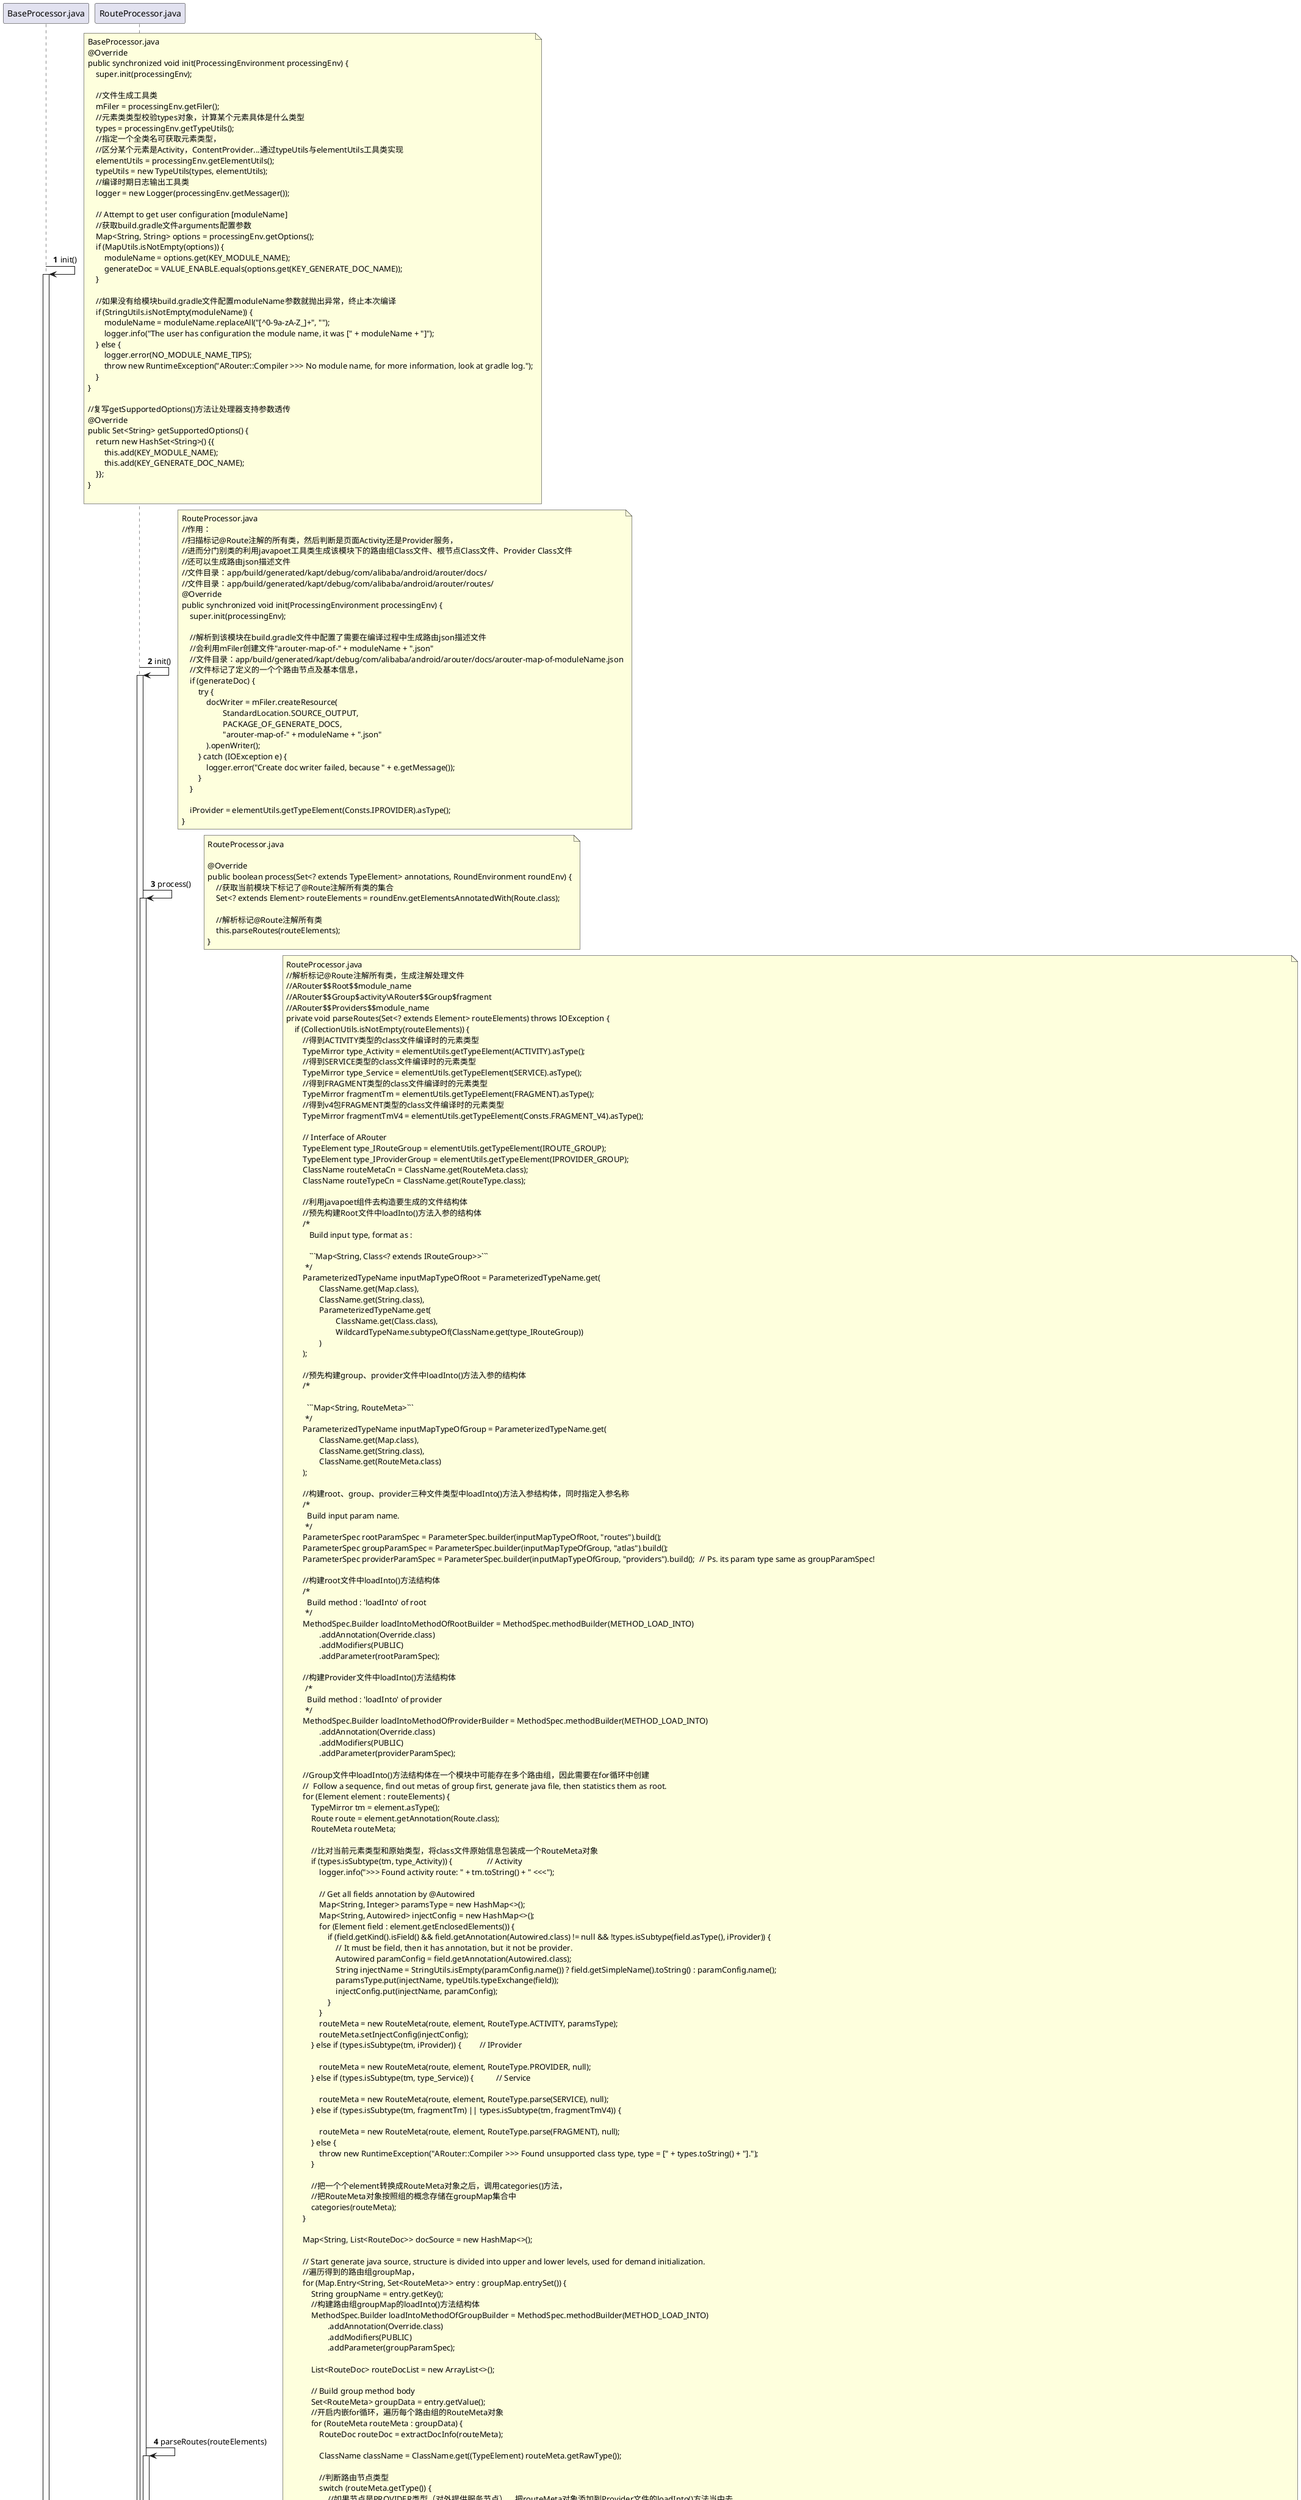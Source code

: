 @startuml
'https://plantuml.com/sequence-diagram

autonumber

BaseProcessor.java -> BaseProcessor.java: init()
activate BaseProcessor.java
note right
BaseProcessor.java
@Override
public synchronized void init(ProcessingEnvironment processingEnv) {
    super.init(processingEnv);

    //文件生成工具类
    mFiler = processingEnv.getFiler();
    //元素类类型校验types对象，计算某个元素具体是什么类型
    types = processingEnv.getTypeUtils();
    //指定一个全类名可获取元素类型，
    //区分某个元素是Activity，ContentProvider...通过typeUtils与elementUtils工具类实现
    elementUtils = processingEnv.getElementUtils();
    typeUtils = new TypeUtils(types, elementUtils);
    //编译时期日志输出工具类
    logger = new Logger(processingEnv.getMessager());

    // Attempt to get user configuration [moduleName]
    //获取build.gradle文件arguments配置参数
    Map<String, String> options = processingEnv.getOptions();
    if (MapUtils.isNotEmpty(options)) {
        moduleName = options.get(KEY_MODULE_NAME);
        generateDoc = VALUE_ENABLE.equals(options.get(KEY_GENERATE_DOC_NAME));
    }

    //如果没有给模块build.gradle文件配置moduleName参数就抛出异常，终止本次编译
    if (StringUtils.isNotEmpty(moduleName)) {
        moduleName = moduleName.replaceAll("[^0-9a-zA-Z_]+", "");
        logger.info("The user has configuration the module name, it was [" + moduleName + "]");
    } else {
        logger.error(NO_MODULE_NAME_TIPS);
        throw new RuntimeException("ARouter::Compiler >>> No module name, for more information, look at gradle log.");
    }
}

//复写getSupportedOptions()方法让处理器支持参数透传
@Override
public Set<String> getSupportedOptions() {
    return new HashSet<String>() {{
        this.add(KEY_MODULE_NAME);
        this.add(KEY_GENERATE_DOC_NAME);
    }};
}

end note

'RouteProcessor注解处理器如何在编译器处理@Route注解
RouteProcessor.java -> RouteProcessor.java: init()
activate RouteProcessor.java
note right
RouteProcessor.java
//作用：
//扫描标记@Route注解的所有类，然后判断是页面Activity还是Provider服务，
//进而分门别类的利用javapoet工具类生成该模块下的路由组Class文件、根节点Class文件、Provider Class文件
//还可以生成路由json描述文件
//文件目录：app/build/generated/kapt/debug/com/alibaba/android/arouter/docs/
//文件目录：app/build/generated/kapt/debug/com/alibaba/android/arouter/routes/
@Override
public synchronized void init(ProcessingEnvironment processingEnv) {
    super.init(processingEnv);

    //解析到该模块在build.gradle文件中配置了需要在编译过程中生成路由json描述文件
    //会利用mFiler创建文件"arouter-map-of-" + moduleName + ".json"
    //文件目录：app/build/generated/kapt/debug/com/alibaba/android/arouter/docs/arouter-map-of-moduleName.json
    //文件标记了定义的一个个路由节点及基本信息，
    if (generateDoc) {
        try {
            docWriter = mFiler.createResource(
                    StandardLocation.SOURCE_OUTPUT,
                    PACKAGE_OF_GENERATE_DOCS,
                    "arouter-map-of-" + moduleName + ".json"
            ).openWriter();
        } catch (IOException e) {
            logger.error("Create doc writer failed, because " + e.getMessage());
        }
    }

    iProvider = elementUtils.getTypeElement(Consts.IPROVIDER).asType();
}
end note

RouteProcessor.java -> RouteProcessor.java: process()
activate RouteProcessor.java
note right
RouteProcessor.java

@Override
public boolean process(Set<? extends TypeElement> annotations, RoundEnvironment roundEnv) {
    //获取当前模块下标记了@Route注解所有类的集合
    Set<? extends Element> routeElements = roundEnv.getElementsAnnotatedWith(Route.class);

    //解析标记@Route注解所有类
    this.parseRoutes(routeElements);
}
end note

RouteProcessor.java -> RouteProcessor.java: parseRoutes(routeElements)
activate RouteProcessor.java
note right
RouteProcessor.java
//解析标记@Route注解所有类，生成注解处理文件
//ARouter$$Root$$module_name
//ARouter$$Group$activity\ARouter$$Group$fragment
//ARouter$$Providers$$module_name
private void parseRoutes(Set<? extends Element> routeElements) throws IOException {
    if (CollectionUtils.isNotEmpty(routeElements)) {
        //得到ACTIVITY类型的class文件编译时的元素类型
        TypeMirror type_Activity = elementUtils.getTypeElement(ACTIVITY).asType();
        //得到SERVICE类型的class文件编译时的元素类型
        TypeMirror type_Service = elementUtils.getTypeElement(SERVICE).asType();
        //得到FRAGMENT类型的class文件编译时的元素类型
        TypeMirror fragmentTm = elementUtils.getTypeElement(FRAGMENT).asType();
        //得到v4包FRAGMENT类型的class文件编译时的元素类型
        TypeMirror fragmentTmV4 = elementUtils.getTypeElement(Consts.FRAGMENT_V4).asType();

        // Interface of ARouter
        TypeElement type_IRouteGroup = elementUtils.getTypeElement(IROUTE_GROUP);
        TypeElement type_IProviderGroup = elementUtils.getTypeElement(IPROVIDER_GROUP);
        ClassName routeMetaCn = ClassName.get(RouteMeta.class);
        ClassName routeTypeCn = ClassName.get(RouteType.class);

        //利用javapoet组件去构造要生成的文件结构体
        //预先构建Root文件中loadInto()方法入参的结构体
        /*
           Build input type, format as :

           ```Map<String, Class<? extends IRouteGroup>>```
         */
        ParameterizedTypeName inputMapTypeOfRoot = ParameterizedTypeName.get(
                ClassName.get(Map.class),
                ClassName.get(String.class),
                ParameterizedTypeName.get(
                        ClassName.get(Class.class),
                        WildcardTypeName.subtypeOf(ClassName.get(type_IRouteGroup))
                )
        );

        //预先构建group、provider文件中loadInto()方法入参的结构体
        /*

          ```Map<String, RouteMeta>```
         */
        ParameterizedTypeName inputMapTypeOfGroup = ParameterizedTypeName.get(
                ClassName.get(Map.class),
                ClassName.get(String.class),
                ClassName.get(RouteMeta.class)
        );

        //构建root、group、provider三种文件类型中loadInto()方法入参结构体，同时指定入参名称
        /*
          Build input param name.
         */
        ParameterSpec rootParamSpec = ParameterSpec.builder(inputMapTypeOfRoot, "routes").build();
        ParameterSpec groupParamSpec = ParameterSpec.builder(inputMapTypeOfGroup, "atlas").build();
        ParameterSpec providerParamSpec = ParameterSpec.builder(inputMapTypeOfGroup, "providers").build();  // Ps. its param type same as groupParamSpec!

        //构建root文件中loadInto()方法结构体
        /*
          Build method : 'loadInto' of root
         */
        MethodSpec.Builder loadIntoMethodOfRootBuilder = MethodSpec.methodBuilder(METHOD_LOAD_INTO)
                .addAnnotation(Override.class)
                .addModifiers(PUBLIC)
                .addParameter(rootParamSpec);

        //构建Provider文件中loadInto()方法结构体
         /*
          Build method : 'loadInto' of provider
         */
        MethodSpec.Builder loadIntoMethodOfProviderBuilder = MethodSpec.methodBuilder(METHOD_LOAD_INTO)
                .addAnnotation(Override.class)
                .addModifiers(PUBLIC)
                .addParameter(providerParamSpec);

        //Group文件中loadInto()方法结构体在一个模块中可能存在多个路由组，因此需要在for循环中创建
        //  Follow a sequence, find out metas of group first, generate java file, then statistics them as root.
        for (Element element : routeElements) {
            TypeMirror tm = element.asType();
            Route route = element.getAnnotation(Route.class);
            RouteMeta routeMeta;

            //比对当前元素类型和原始类型，将class文件原始信息包装成一个RouteMeta对象
            if (types.isSubtype(tm, type_Activity)) {                 // Activity
                logger.info(">>> Found activity route: " + tm.toString() + " <<<");

                // Get all fields annotation by @Autowired
                Map<String, Integer> paramsType = new HashMap<>();
                Map<String, Autowired> injectConfig = new HashMap<>();
                for (Element field : element.getEnclosedElements()) {
                    if (field.getKind().isField() && field.getAnnotation(Autowired.class) != null && !types.isSubtype(field.asType(), iProvider)) {
                        // It must be field, then it has annotation, but it not be provider.
                        Autowired paramConfig = field.getAnnotation(Autowired.class);
                        String injectName = StringUtils.isEmpty(paramConfig.name()) ? field.getSimpleName().toString() : paramConfig.name();
                        paramsType.put(injectName, typeUtils.typeExchange(field));
                        injectConfig.put(injectName, paramConfig);
                    }
                }
                routeMeta = new RouteMeta(route, element, RouteType.ACTIVITY, paramsType);
                routeMeta.setInjectConfig(injectConfig);
            } else if (types.isSubtype(tm, iProvider)) {         // IProvider

                routeMeta = new RouteMeta(route, element, RouteType.PROVIDER, null);
            } else if (types.isSubtype(tm, type_Service)) {           // Service

                routeMeta = new RouteMeta(route, element, RouteType.parse(SERVICE), null);
            } else if (types.isSubtype(tm, fragmentTm) || types.isSubtype(tm, fragmentTmV4)) {

                routeMeta = new RouteMeta(route, element, RouteType.parse(FRAGMENT), null);
            } else {
                throw new RuntimeException("ARouter::Compiler >>> Found unsupported class type, type = [" + types.toString() + "].");
            }

            //把一个个element转换成RouteMeta对象之后，调用categories()方法，
            //把RouteMeta对象按照组的概念存储在groupMap集合中
            categories(routeMeta);
        }

        Map<String, List<RouteDoc>> docSource = new HashMap<>();

        // Start generate java source, structure is divided into upper and lower levels, used for demand initialization.
        //遍历得到的路由组groupMap，
        for (Map.Entry<String, Set<RouteMeta>> entry : groupMap.entrySet()) {
            String groupName = entry.getKey();
            //构建路由组groupMap的loadInto()方法结构体
            MethodSpec.Builder loadIntoMethodOfGroupBuilder = MethodSpec.methodBuilder(METHOD_LOAD_INTO)
                    .addAnnotation(Override.class)
                    .addModifiers(PUBLIC)
                    .addParameter(groupParamSpec);

            List<RouteDoc> routeDocList = new ArrayList<>();

            // Build group method body
            Set<RouteMeta> groupData = entry.getValue();
            //开启内嵌for循环，遍历每个路由组的RouteMeta对象
            for (RouteMeta routeMeta : groupData) {
                RouteDoc routeDoc = extractDocInfo(routeMeta);

                ClassName className = ClassName.get((TypeElement) routeMeta.getRawType());

                //判断路由节点类型
                switch (routeMeta.getType()) {
                    //如果节点是PROVIDER类型（对外提供服务节点），把routeMeta对象添加到Provider文件的loadInto()方法当中去
                    case PROVIDER:  // Need cache provider's super class
                        List<? extends TypeMirror> interfaces = ((TypeElement) routeMeta.getRawType()).getInterfaces();
                        for (TypeMirror tm : interfaces) {
                            routeDoc.addPrototype(tm.toString());

                            if (types.isSameType(tm, iProvider)) {   // Its implements iProvider interface himself.
                                // This interface extend the IProvider, so it can be used for mark provider
                                loadIntoMethodOfProviderBuilder.addStatement(
                                        "providers.put($S, $T.build($T." + routeMeta.getType() + ", $T.class, $S, $S, null, " + routeMeta.getPriority() + ", " + routeMeta.getExtra() + "))",
                                        (routeMeta.getRawType()).toString(),
                                        routeMetaCn,
                                        routeTypeCn,
                                        className,
                                        routeMeta.getPath(),
                                        routeMeta.getGroup());
                            } else if (types.isSubtype(tm, iProvider)) {
                                // This interface extend the IProvider, so it can be used for mark provider
                                loadIntoMethodOfProviderBuilder.addStatement(
                                        "providers.put($S, $T.build($T." + routeMeta.getType() + ", $T.class, $S, $S, null, " + routeMeta.getPriority() + ", " + routeMeta.getExtra() + "))",
                                        tm.toString(),    // So stupid, will duplicate only save class name.
                                        routeMetaCn,
                                        routeTypeCn,
                                        className,
                                        routeMeta.getPath(),
                                        routeMeta.getGroup());
                            }
                        }
                        break;
                    default:
                        break;
                }

                // Make map body for paramsType
                StringBuilder mapBodyBuilder = new StringBuilder();
                Map<String, Integer> paramsType = routeMeta.getParamsType();
                Map<String, Autowired> injectConfigs = routeMeta.getInjectConfig();
                if (MapUtils.isNotEmpty(paramsType)) {
                    List<RouteDoc.Param> paramList = new ArrayList<>();

                    for (Map.Entry<String, Integer> types : paramsType.entrySet()) {
                        mapBodyBuilder.append("put(\"").append(types.getKey()).append("\", ").append(types.getValue()).append("); ");

                        RouteDoc.Param param = new RouteDoc.Param();
                        Autowired injectConfig = injectConfigs.get(types.getKey());
                        param.setKey(types.getKey());
                        param.setType(TypeKind.values()[types.getValue()].name().toLowerCase());
                        param.setDescription(injectConfig.desc());
                        param.setRequired(injectConfig.required());

                        paramList.add(param);
                    }

                    routeDoc.setParams(paramList);
                }
                String mapBody = mapBodyBuilder.toString();

                //再接着把把routeMeta对象添加到Group路由组文件的loadInto()方法当中去
                loadIntoMethodOfGroupBuilder.addStatement(
                        "atlas.put($S, $T.build($T." + routeMeta.getType() + ", $T.class, $S, $S, " + (StringUtils.isEmpty(mapBody) ? null : ("new java.util.HashMap<String, Integer>(){{" + mapBodyBuilder.toString() + "}}")) + ", " + routeMeta.getPriority() + ", " + routeMeta.getExtra() + "))",
                        routeMeta.getPath(),
                        routeMetaCn,
                        routeTypeCn,
                        className,
                        routeMeta.getPath().toLowerCase(),
                        routeMeta.getGroup().toLowerCase());

                routeDoc.setClassName(className.toString());
                routeDocList.add(routeDoc);
            }

            //生成路由组文件
            // Generate groups
            String groupFileName = NAME_OF_GROUP + groupName;
            JavaFile.builder(PACKAGE_OF_GENERATE_FILE,
                    TypeSpec.classBuilder(groupFileName)
                            .addJavadoc(WARNING_TIPS)
                            .addSuperinterface(ClassName.get(type_IRouteGroup))
                            .addModifiers(PUBLIC)
                            .addMethod(loadIntoMethodOfGroupBuilder.build())
                            .build()
            ).build().writeTo(mFiler);

            logger.info(">>> Generated group: " + groupName + "<<<");
            rootMap.put(groupName, groupFileName);
            docSource.put(groupName, routeDocList);

            logger.info("RouteProcessor:groupFileName " + groupFileName);
        }

        if (MapUtils.isNotEmpty(rootMap)) {
            // Generate root meta by group name, it must be generated before root, then I can find out the class of group.
            for (Map.Entry<String, String> entry : rootMap.entrySet()) {
                loadIntoMethodOfRootBuilder.addStatement("routes.put($S, $T.class)", entry.getKey(), ClassName.get(PACKAGE_OF_GENERATE_FILE, entry.getValue()));
            }
        }

        //生成document json描述文件
        // Output route doc
        if (generateDoc) {
            docWriter.append(JSON.toJSONString(docSource, SerializerFeature.PrettyFormat));
            docWriter.flush();
            docWriter.close();
        }

        //生成对外提供服务的provider文件
        // Write provider into disk
        String providerMapFileName = NAME_OF_PROVIDER + SEPARATOR + moduleName;
        JavaFile.builder(PACKAGE_OF_GENERATE_FILE,
                TypeSpec.classBuilder(providerMapFileName)
                        .addJavadoc(WARNING_TIPS)
                        .addSuperinterface(ClassName.get(type_IProviderGroup))
                        .addModifiers(PUBLIC)
                        .addMethod(loadIntoMethodOfProviderBuilder.build())
                        .build()
        ).build().writeTo(mFiler);

        logger.info(">>> Generated provider map, name is " + providerMapFileName + " <<<");

        //生成路由根节点Root文件
        // Write root meta into disk.
        String rootFileName = NAME_OF_ROOT + SEPARATOR + moduleName;
        JavaFile.builder(PACKAGE_OF_GENERATE_FILE,
                TypeSpec.classBuilder(rootFileName)
                        .addJavadoc(WARNING_TIPS)
                        .addSuperinterface(ClassName.get(elementUtils.getTypeElement(ITROUTE_ROOT)))
                        .addModifiers(PUBLIC)
                        .addMethod(loadIntoMethodOfRootBuilder.build())
                        .build()
        ).build().writeTo(mFiler);

        logger.info(">>> Generated root, name is " + rootFileName + " <<<");
    }
}
end note


@enduml